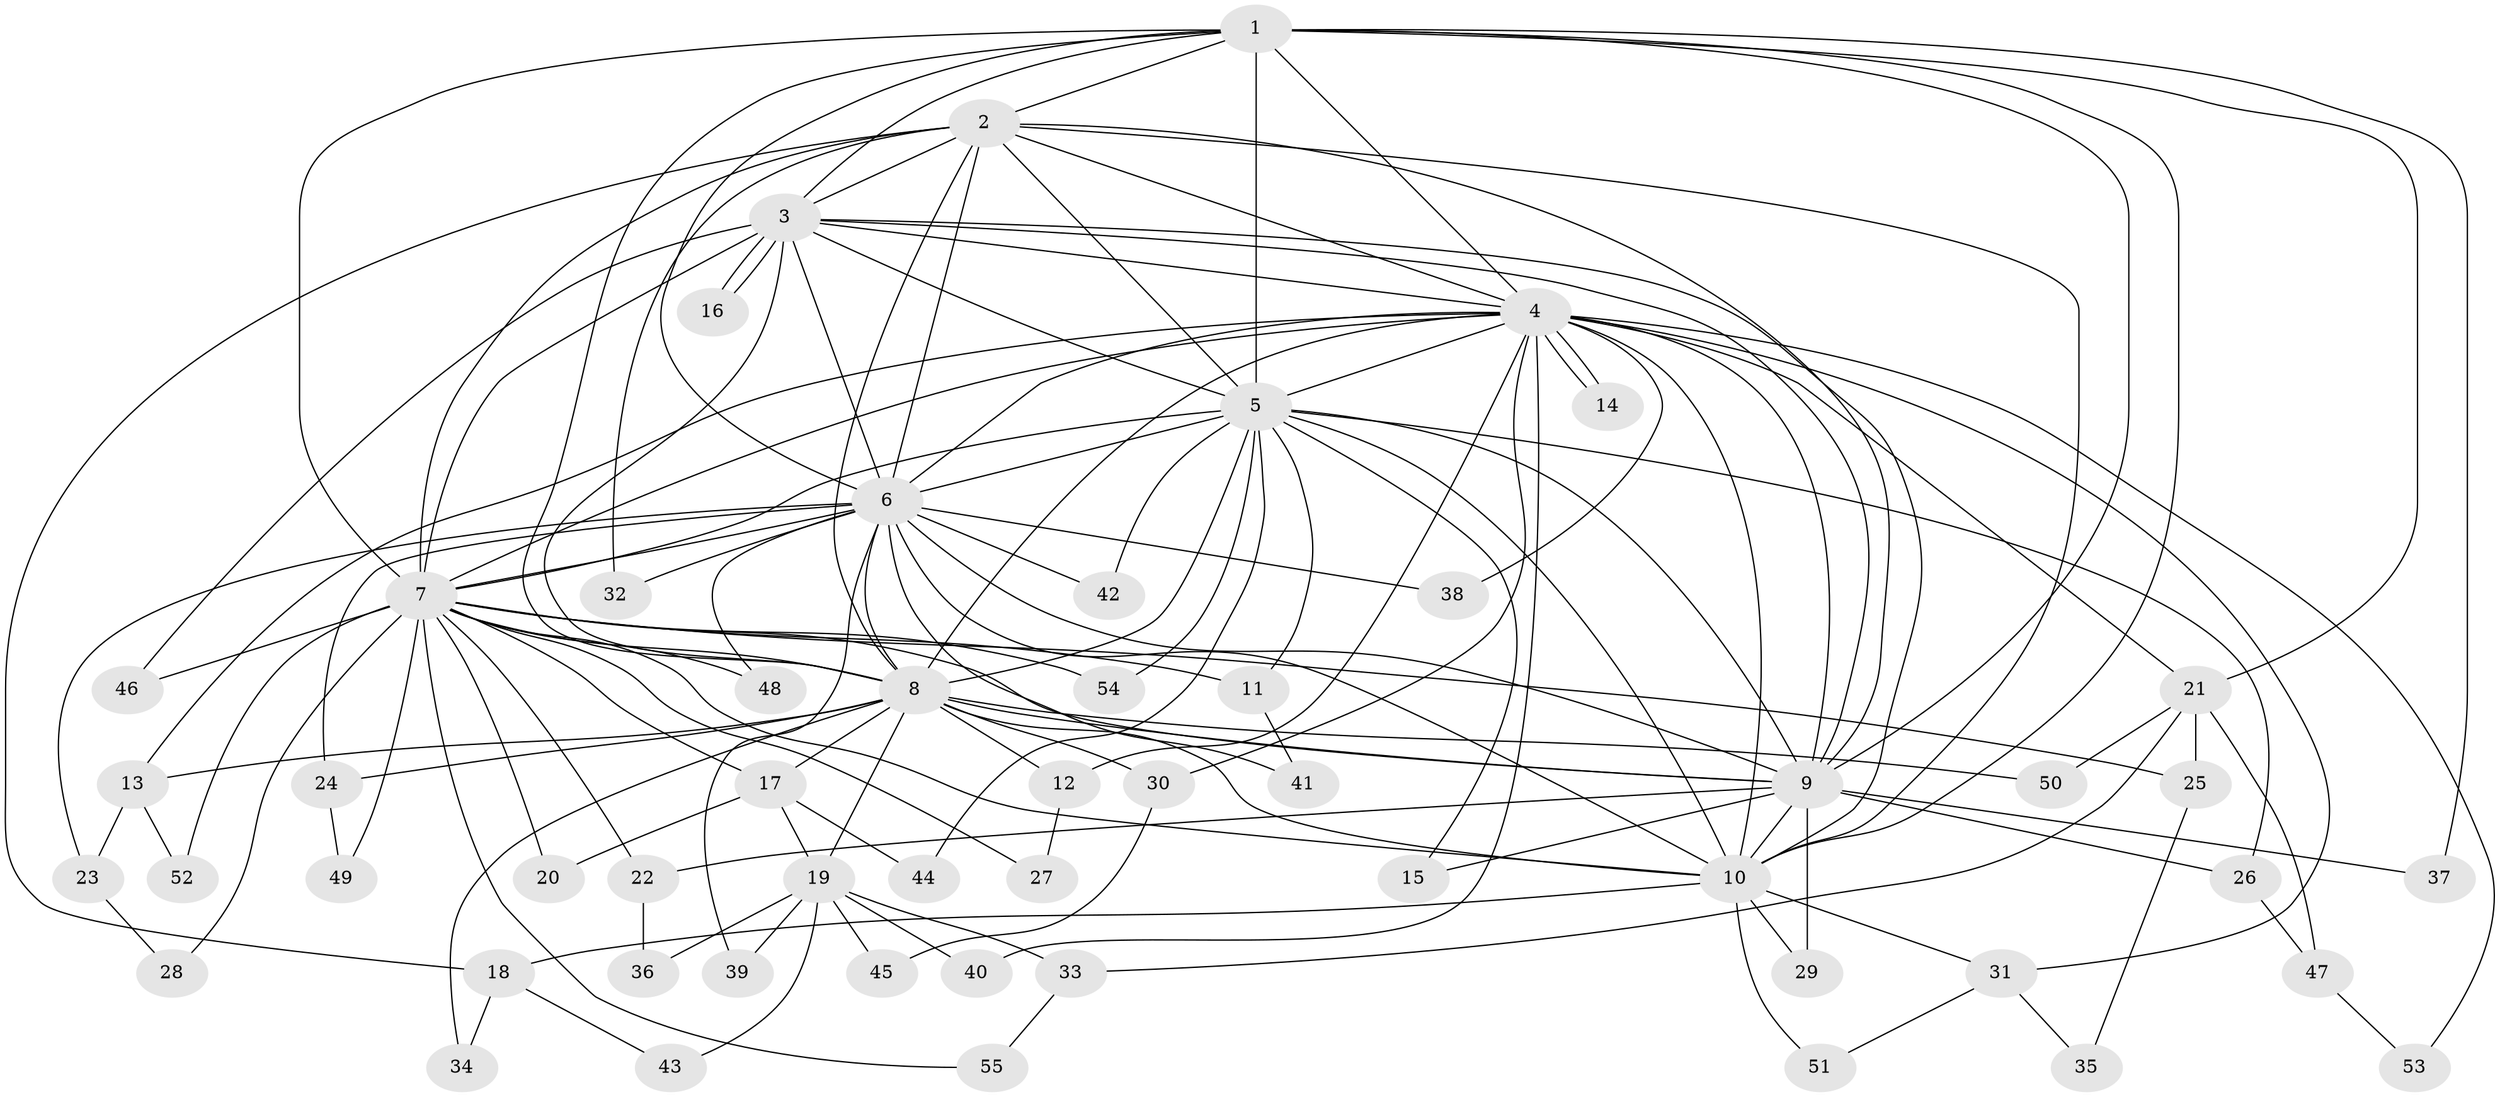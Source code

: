 // Generated by graph-tools (version 1.1) at 2025/49/03/09/25 03:49:39]
// undirected, 55 vertices, 135 edges
graph export_dot {
graph [start="1"]
  node [color=gray90,style=filled];
  1;
  2;
  3;
  4;
  5;
  6;
  7;
  8;
  9;
  10;
  11;
  12;
  13;
  14;
  15;
  16;
  17;
  18;
  19;
  20;
  21;
  22;
  23;
  24;
  25;
  26;
  27;
  28;
  29;
  30;
  31;
  32;
  33;
  34;
  35;
  36;
  37;
  38;
  39;
  40;
  41;
  42;
  43;
  44;
  45;
  46;
  47;
  48;
  49;
  50;
  51;
  52;
  53;
  54;
  55;
  1 -- 2;
  1 -- 3;
  1 -- 4;
  1 -- 5;
  1 -- 6;
  1 -- 7;
  1 -- 8;
  1 -- 9;
  1 -- 10;
  1 -- 21;
  1 -- 37;
  2 -- 3;
  2 -- 4;
  2 -- 5;
  2 -- 6;
  2 -- 7;
  2 -- 8;
  2 -- 9;
  2 -- 10;
  2 -- 18;
  2 -- 32;
  3 -- 4;
  3 -- 5;
  3 -- 6;
  3 -- 7;
  3 -- 8;
  3 -- 9;
  3 -- 10;
  3 -- 16;
  3 -- 16;
  3 -- 46;
  4 -- 5;
  4 -- 6;
  4 -- 7;
  4 -- 8;
  4 -- 9;
  4 -- 10;
  4 -- 12;
  4 -- 13;
  4 -- 14;
  4 -- 14;
  4 -- 21;
  4 -- 30;
  4 -- 31;
  4 -- 38;
  4 -- 40;
  4 -- 53;
  5 -- 6;
  5 -- 7;
  5 -- 8;
  5 -- 9;
  5 -- 10;
  5 -- 11;
  5 -- 15;
  5 -- 26;
  5 -- 42;
  5 -- 44;
  5 -- 54;
  6 -- 7;
  6 -- 8;
  6 -- 9;
  6 -- 10;
  6 -- 23;
  6 -- 24;
  6 -- 32;
  6 -- 38;
  6 -- 39;
  6 -- 41;
  6 -- 42;
  6 -- 48;
  7 -- 8;
  7 -- 9;
  7 -- 10;
  7 -- 11;
  7 -- 17;
  7 -- 20;
  7 -- 22;
  7 -- 25;
  7 -- 27;
  7 -- 28;
  7 -- 46;
  7 -- 48;
  7 -- 49;
  7 -- 52;
  7 -- 54;
  7 -- 55;
  8 -- 9;
  8 -- 10;
  8 -- 12;
  8 -- 13;
  8 -- 17;
  8 -- 19;
  8 -- 24;
  8 -- 30;
  8 -- 34;
  8 -- 50;
  9 -- 10;
  9 -- 15;
  9 -- 22;
  9 -- 26;
  9 -- 29;
  9 -- 37;
  10 -- 18;
  10 -- 29;
  10 -- 31;
  10 -- 51;
  11 -- 41;
  12 -- 27;
  13 -- 23;
  13 -- 52;
  17 -- 19;
  17 -- 20;
  17 -- 44;
  18 -- 34;
  18 -- 43;
  19 -- 33;
  19 -- 36;
  19 -- 39;
  19 -- 40;
  19 -- 43;
  19 -- 45;
  21 -- 25;
  21 -- 33;
  21 -- 47;
  21 -- 50;
  22 -- 36;
  23 -- 28;
  24 -- 49;
  25 -- 35;
  26 -- 47;
  30 -- 45;
  31 -- 35;
  31 -- 51;
  33 -- 55;
  47 -- 53;
}
